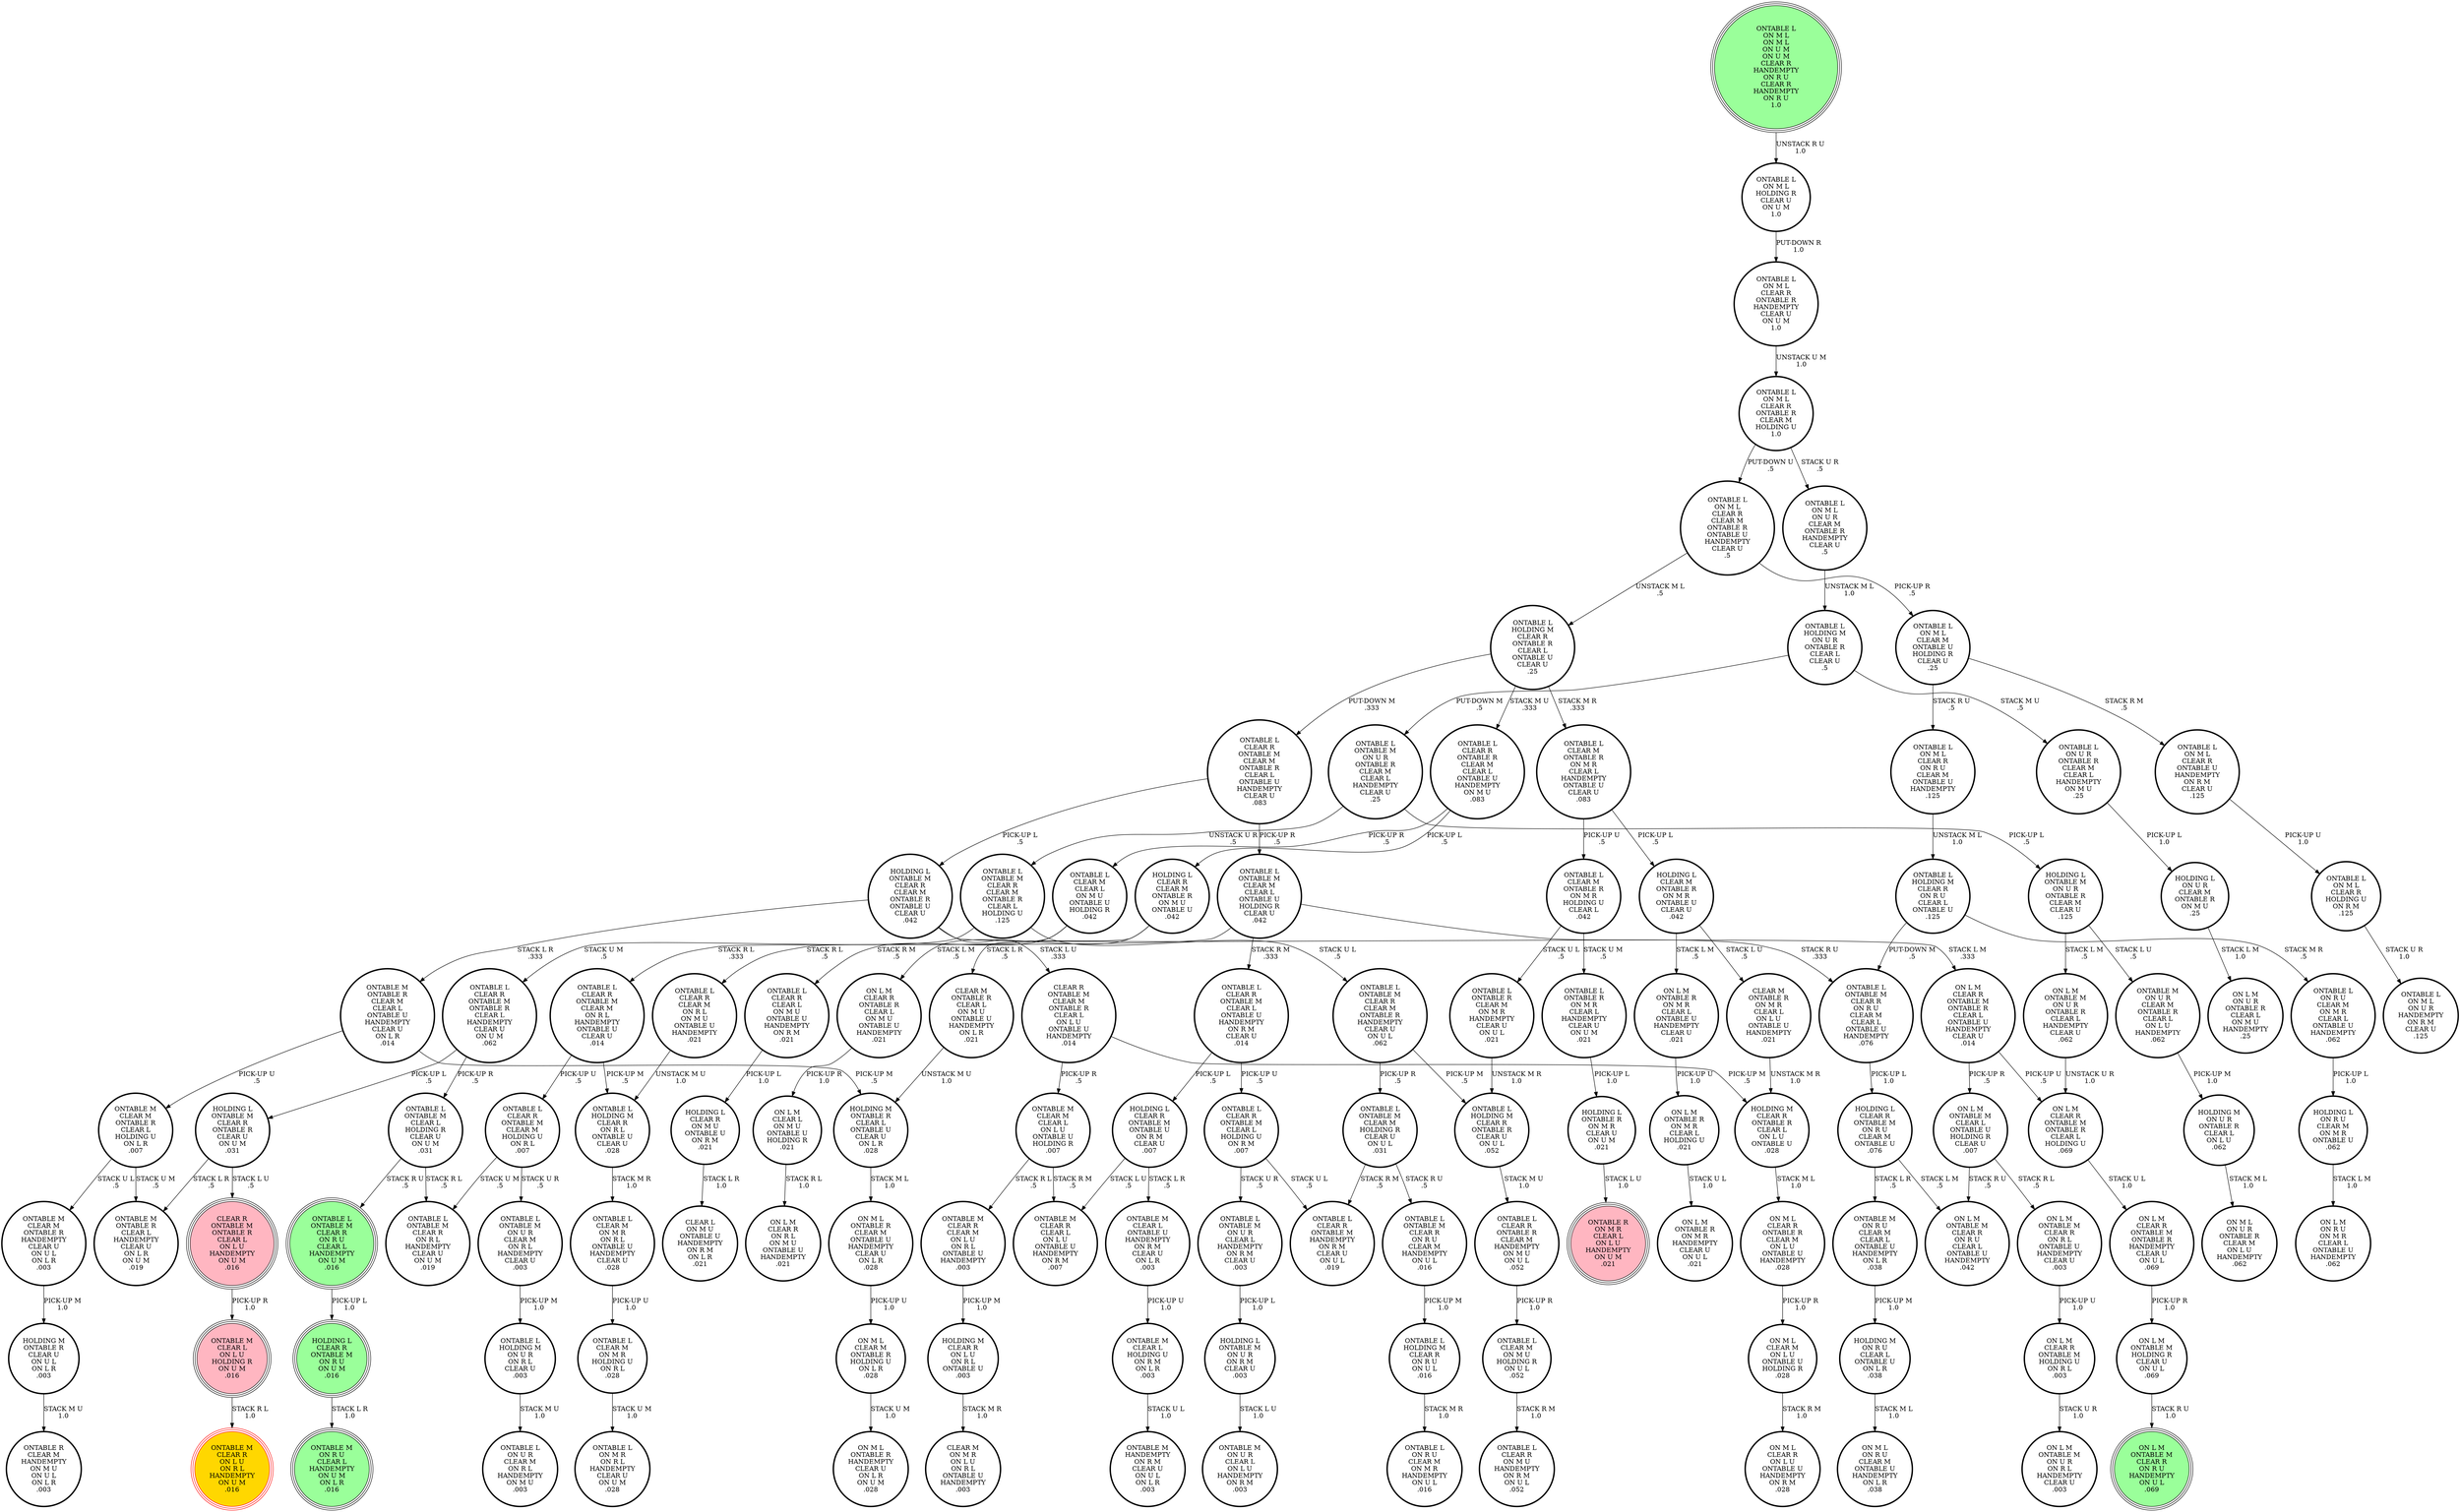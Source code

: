 digraph {
"ONTABLE M\nCLEAR M\nONTABLE R\nHANDEMPTY\nCLEAR U\nON U L\nON L R\n.003\n" -> "HOLDING M\nONTABLE R\nCLEAR U\nON U L\nON L R\n.003\n"[label="PICK-UP M\n1.0\n"];
"ON L M\nCLEAR R\nONTABLE M\nONTABLE R\nHANDEMPTY\nCLEAR U\nON U L\n.069\n" -> "ON L M\nONTABLE M\nHOLDING R\nCLEAR U\nON U L\n.069\n"[label="PICK-UP R\n1.0\n"];
"ONTABLE L\nON M L\nCLEAR R\nONTABLE R\nCLEAR M\nHOLDING U\n1.0\n" -> "ONTABLE L\nON M L\nON U R\nCLEAR M\nONTABLE R\nHANDEMPTY\nCLEAR U\n.5\n"[label="STACK U R\n.5\n"];
"ONTABLE L\nON M L\nCLEAR R\nONTABLE R\nCLEAR M\nHOLDING U\n1.0\n" -> "ONTABLE L\nON M L\nCLEAR R\nCLEAR M\nONTABLE R\nONTABLE U\nHANDEMPTY\nCLEAR U\n.5\n"[label="PUT-DOWN U\n.5\n"];
"ONTABLE M\nCLEAR M\nCLEAR L\nON L U\nONTABLE U\nHOLDING R\n.007\n" -> "ONTABLE M\nCLEAR R\nCLEAR M\nON L U\nON R L\nONTABLE U\nHANDEMPTY\n.003\n"[label="STACK R L\n.5\n"];
"ONTABLE M\nCLEAR M\nCLEAR L\nON L U\nONTABLE U\nHOLDING R\n.007\n" -> "ONTABLE M\nCLEAR R\nCLEAR L\nON L U\nONTABLE U\nHANDEMPTY\nON R M\n.007\n"[label="STACK R M\n.5\n"];
"ON L M\nONTABLE M\nHOLDING R\nCLEAR U\nON U L\n.069\n" -> "ON L M\nONTABLE M\nCLEAR R\nON R U\nHANDEMPTY\nON U L\n.069\n"[label="STACK R U\n1.0\n"];
"ON L M\nCLEAR R\nONTABLE R\nCLEAR L\nON M U\nONTABLE U\nHANDEMPTY\n.021\n" -> "ON L M\nCLEAR L\nON M U\nONTABLE U\nHOLDING R\n.021\n"[label="PICK-UP R\n1.0\n"];
"ONTABLE L\nHOLDING M\nCLEAR R\nON R U\nCLEAR L\nONTABLE U\n.125\n" -> "ONTABLE L\nON R U\nCLEAR M\nON M R\nCLEAR L\nONTABLE U\nHANDEMPTY\n.062\n"[label="STACK M R\n.5\n"];
"ONTABLE L\nHOLDING M\nCLEAR R\nON R U\nCLEAR L\nONTABLE U\n.125\n" -> "ONTABLE L\nONTABLE M\nCLEAR R\nON R U\nCLEAR M\nCLEAR L\nONTABLE U\nHANDEMPTY\n.076\n"[label="PUT-DOWN M\n.5\n"];
"ONTABLE L\nCLEAR R\nONTABLE M\nCLEAR M\nONTABLE R\nCLEAR L\nONTABLE U\nHANDEMPTY\nCLEAR U\n.083\n" -> "ONTABLE L\nONTABLE M\nCLEAR M\nCLEAR L\nONTABLE U\nHOLDING R\nCLEAR U\n.042\n"[label="PICK-UP R\n.5\n"];
"ONTABLE L\nCLEAR R\nONTABLE M\nCLEAR M\nONTABLE R\nCLEAR L\nONTABLE U\nHANDEMPTY\nCLEAR U\n.083\n" -> "HOLDING L\nONTABLE M\nCLEAR R\nCLEAR M\nONTABLE R\nONTABLE U\nCLEAR U\n.042\n"[label="PICK-UP L\n.5\n"];
"ONTABLE L\nONTABLE M\nCLEAR R\nCLEAR M\nONTABLE R\nCLEAR L\nHOLDING U\n.125\n" -> "ONTABLE L\nONTABLE M\nCLEAR R\nCLEAR M\nONTABLE R\nHANDEMPTY\nCLEAR U\nON U L\n.062\n"[label="STACK U L\n.5\n"];
"ONTABLE L\nONTABLE M\nCLEAR R\nCLEAR M\nONTABLE R\nCLEAR L\nHOLDING U\n.125\n" -> "ONTABLE L\nCLEAR R\nONTABLE M\nONTABLE R\nCLEAR L\nHANDEMPTY\nCLEAR U\nON U M\n.062\n"[label="STACK U M\n.5\n"];
"HOLDING L\nONTABLE M\nCLEAR R\nONTABLE R\nCLEAR U\nON U M\n.031\n" -> "ONTABLE M\nONTABLE R\nCLEAR L\nHANDEMPTY\nCLEAR U\nON L R\nON U M\n.019\n"[label="STACK L R\n.5\n"];
"HOLDING L\nONTABLE M\nCLEAR R\nONTABLE R\nCLEAR U\nON U M\n.031\n" -> "CLEAR R\nONTABLE M\nONTABLE R\nCLEAR L\nON L U\nHANDEMPTY\nON U M\n.016\n"[label="STACK L U\n.5\n"];
"HOLDING L\nCLEAR R\nCLEAR M\nONTABLE R\nON M U\nONTABLE U\n.042\n" -> "ON L M\nCLEAR R\nONTABLE R\nCLEAR L\nON M U\nONTABLE U\nHANDEMPTY\n.021\n"[label="STACK L M\n.5\n"];
"HOLDING L\nCLEAR R\nCLEAR M\nONTABLE R\nON M U\nONTABLE U\n.042\n" -> "CLEAR M\nONTABLE R\nCLEAR L\nON M U\nONTABLE U\nHANDEMPTY\nON L R\n.021\n"[label="STACK L R\n.5\n"];
"ONTABLE L\nHOLDING M\nON U R\nON R L\nCLEAR U\n.003\n" -> "ONTABLE L\nON U R\nCLEAR M\nON R L\nHANDEMPTY\nON M U\n.003\n"[label="STACK M U\n1.0\n"];
"HOLDING L\nCLEAR R\nONTABLE M\nON R U\nCLEAR M\nONTABLE U\n.076\n" -> "ONTABLE M\nON R U\nCLEAR M\nCLEAR L\nONTABLE U\nHANDEMPTY\nON L R\n.038\n"[label="STACK L R\n.5\n"];
"HOLDING L\nCLEAR R\nONTABLE M\nON R U\nCLEAR M\nONTABLE U\n.076\n" -> "ON L M\nONTABLE M\nCLEAR R\nON R U\nCLEAR L\nONTABLE U\nHANDEMPTY\n.042\n"[label="STACK L M\n.5\n"];
"HOLDING L\nCLEAR M\nONTABLE R\nON M R\nONTABLE U\nCLEAR U\n.042\n" -> "ON L M\nONTABLE R\nON M R\nCLEAR L\nONTABLE U\nHANDEMPTY\nCLEAR U\n.021\n"[label="STACK L M\n.5\n"];
"HOLDING L\nCLEAR M\nONTABLE R\nON M R\nONTABLE U\nCLEAR U\n.042\n" -> "CLEAR M\nONTABLE R\nON M R\nCLEAR L\nON L U\nONTABLE U\nHANDEMPTY\n.021\n"[label="STACK L U\n.5\n"];
"HOLDING L\nCLEAR R\nON M U\nONTABLE U\nON R M\n.021\n" -> "CLEAR L\nON M U\nONTABLE U\nHANDEMPTY\nON R M\nON L R\n.021\n"[label="STACK L R\n1.0\n"];
"ON L M\nCLEAR R\nONTABLE M\nONTABLE R\nCLEAR L\nHOLDING U\n.069\n" -> "ON L M\nCLEAR R\nONTABLE M\nONTABLE R\nHANDEMPTY\nCLEAR U\nON U L\n.069\n"[label="STACK U L\n1.0\n"];
"HOLDING M\nONTABLE R\nCLEAR U\nON U L\nON L R\n.003\n" -> "ONTABLE R\nCLEAR M\nHANDEMPTY\nON M U\nON U L\nON L R\n.003\n"[label="STACK M U\n1.0\n"];
"ONTABLE L\nONTABLE R\nON M R\nCLEAR L\nHANDEMPTY\nCLEAR U\nON U M\n.021\n" -> "HOLDING L\nONTABLE R\nON M R\nCLEAR U\nON U M\n.021\n"[label="PICK-UP L\n1.0\n"];
"ON M L\nCLEAR M\nON L U\nONTABLE U\nHOLDING R\n.028\n" -> "ON M L\nCLEAR R\nON L U\nONTABLE U\nHANDEMPTY\nON R M\n.028\n"[label="STACK R M\n1.0\n"];
"ONTABLE M\nCLEAR L\nHOLDING U\nON R M\nON L R\n.003\n" -> "ONTABLE M\nHANDEMPTY\nON R M\nCLEAR U\nON U L\nON L R\n.003\n"[label="STACK U L\n1.0\n"];
"CLEAR M\nONTABLE R\nON M R\nCLEAR L\nON L U\nONTABLE U\nHANDEMPTY\n.021\n" -> "HOLDING M\nCLEAR R\nONTABLE R\nCLEAR L\nON L U\nONTABLE U\n.028\n"[label="UNSTACK M R\n1.0\n"];
"ON L M\nONTABLE R\nON M R\nCLEAR L\nONTABLE U\nHANDEMPTY\nCLEAR U\n.021\n" -> "ON L M\nONTABLE R\nON M R\nCLEAR L\nHOLDING U\n.021\n"[label="PICK-UP U\n1.0\n"];
"ONTABLE L\nON M L\nCLEAR R\nCLEAR M\nONTABLE R\nONTABLE U\nHANDEMPTY\nCLEAR U\n.5\n" -> "ONTABLE L\nHOLDING M\nCLEAR R\nONTABLE R\nCLEAR L\nONTABLE U\nCLEAR U\n.25\n"[label="UNSTACK M L\n.5\n"];
"ONTABLE L\nON M L\nCLEAR R\nCLEAR M\nONTABLE R\nONTABLE U\nHANDEMPTY\nCLEAR U\n.5\n" -> "ONTABLE L\nON M L\nCLEAR M\nONTABLE U\nHOLDING R\nCLEAR U\n.25\n"[label="PICK-UP R\n.5\n"];
"HOLDING L\nON R U\nCLEAR M\nON M R\nONTABLE U\n.062\n" -> "ON L M\nON R U\nON M R\nCLEAR L\nONTABLE U\nHANDEMPTY\n.062\n"[label="STACK L M\n1.0\n"];
"ONTABLE M\nCLEAR L\nON L U\nHOLDING R\nON U M\n.016\n" -> "ONTABLE M\nCLEAR R\nON L U\nON R L\nHANDEMPTY\nON U M\n.016\n"[label="STACK R L\n1.0\n"];
"ONTABLE M\nON R U\nCLEAR M\nCLEAR L\nONTABLE U\nHANDEMPTY\nON L R\n.038\n" -> "HOLDING M\nON R U\nCLEAR L\nONTABLE U\nON L R\n.038\n"[label="PICK-UP M\n1.0\n"];
"HOLDING L\nON U R\nCLEAR M\nONTABLE R\nON M U\n.25\n" -> "ON L M\nON U R\nONTABLE R\nCLEAR L\nON M U\nHANDEMPTY\n.25\n"[label="STACK L M\n1.0\n"];
"ONTABLE L\nON M L\nCLEAR R\nONTABLE R\nHANDEMPTY\nCLEAR U\nON U M\n1.0\n" -> "ONTABLE L\nON M L\nCLEAR R\nONTABLE R\nCLEAR M\nHOLDING U\n1.0\n"[label="UNSTACK U M\n1.0\n"];
"ONTABLE L\nHOLDING M\nON U R\nONTABLE R\nCLEAR L\nCLEAR U\n.5\n" -> "ONTABLE L\nON U R\nONTABLE R\nCLEAR M\nCLEAR L\nHANDEMPTY\nON M U\n.25\n"[label="STACK M U\n.5\n"];
"ONTABLE L\nHOLDING M\nON U R\nONTABLE R\nCLEAR L\nCLEAR U\n.5\n" -> "ONTABLE L\nONTABLE M\nON U R\nONTABLE R\nCLEAR M\nCLEAR L\nHANDEMPTY\nCLEAR U\n.25\n"[label="PUT-DOWN M\n.5\n"];
"ONTABLE L\nCLEAR R\nONTABLE M\nONTABLE R\nCLEAR L\nHANDEMPTY\nCLEAR U\nON U M\n.062\n" -> "ONTABLE L\nONTABLE M\nCLEAR L\nHOLDING R\nCLEAR U\nON U M\n.031\n"[label="PICK-UP R\n.5\n"];
"ONTABLE L\nCLEAR R\nONTABLE M\nONTABLE R\nCLEAR L\nHANDEMPTY\nCLEAR U\nON U M\n.062\n" -> "HOLDING L\nONTABLE M\nCLEAR R\nONTABLE R\nCLEAR U\nON U M\n.031\n"[label="PICK-UP L\n.5\n"];
"ON L M\nONTABLE M\nCLEAR L\nONTABLE U\nHOLDING R\nCLEAR U\n.007\n" -> "ON L M\nONTABLE M\nCLEAR R\nON R U\nCLEAR L\nONTABLE U\nHANDEMPTY\n.042\n"[label="STACK R U\n.5\n"];
"ON L M\nONTABLE M\nCLEAR L\nONTABLE U\nHOLDING R\nCLEAR U\n.007\n" -> "ON L M\nONTABLE M\nCLEAR R\nON R L\nONTABLE U\nHANDEMPTY\nCLEAR U\n.003\n"[label="STACK R L\n.5\n"];
"ONTABLE L\nON M L\nON M L\nON U M\nON U M\nCLEAR R\nHANDEMPTY\nON R U\nCLEAR R\nHANDEMPTY\nON R U\n1.0\n" -> "ONTABLE L\nON M L\nHOLDING R\nCLEAR U\nON U M\n1.0\n"[label="UNSTACK R U\n1.0\n"];
"CLEAR M\nONTABLE R\nCLEAR L\nON M U\nONTABLE U\nHANDEMPTY\nON L R\n.021\n" -> "HOLDING M\nONTABLE R\nCLEAR L\nONTABLE U\nCLEAR U\nON L R\n.028\n"[label="UNSTACK M U\n1.0\n"];
"ONTABLE L\nON M L\nCLEAR R\nHOLDING U\nON R M\n.125\n" -> "ONTABLE L\nON M L\nON U R\nHANDEMPTY\nON R M\nCLEAR U\n.125\n"[label="STACK U R\n1.0\n"];
"ONTABLE L\nONTABLE M\nCLEAR R\nCLEAR M\nONTABLE R\nHANDEMPTY\nCLEAR U\nON U L\n.062\n" -> "ONTABLE L\nONTABLE M\nCLEAR M\nHOLDING R\nCLEAR U\nON U L\n.031\n"[label="PICK-UP R\n.5\n"];
"ONTABLE L\nONTABLE M\nCLEAR R\nCLEAR M\nONTABLE R\nHANDEMPTY\nCLEAR U\nON U L\n.062\n" -> "ONTABLE L\nHOLDING M\nCLEAR R\nONTABLE R\nCLEAR U\nON U L\n.052\n"[label="PICK-UP M\n.5\n"];
"ONTABLE L\nONTABLE M\nCLEAR L\nHOLDING R\nCLEAR U\nON U M\n.031\n" -> "ONTABLE L\nONTABLE M\nCLEAR R\nON R U\nCLEAR L\nHANDEMPTY\nON U M\n.016\n"[label="STACK R U\n.5\n"];
"ONTABLE L\nONTABLE M\nCLEAR L\nHOLDING R\nCLEAR U\nON U M\n.031\n" -> "ONTABLE L\nONTABLE M\nCLEAR R\nON R L\nHANDEMPTY\nCLEAR U\nON U M\n.019\n"[label="STACK R L\n.5\n"];
"ONTABLE M\nCLEAR M\nONTABLE R\nCLEAR L\nHOLDING U\nON L R\n.007\n" -> "ONTABLE M\nONTABLE R\nCLEAR L\nHANDEMPTY\nCLEAR U\nON L R\nON U M\n.019\n"[label="STACK U M\n.5\n"];
"ONTABLE M\nCLEAR M\nONTABLE R\nCLEAR L\nHOLDING U\nON L R\n.007\n" -> "ONTABLE M\nCLEAR M\nONTABLE R\nHANDEMPTY\nCLEAR U\nON U L\nON L R\n.003\n"[label="STACK U L\n.5\n"];
"ONTABLE M\nCLEAR L\nONTABLE U\nHANDEMPTY\nON R M\nCLEAR U\nON L R\n.003\n" -> "ONTABLE M\nCLEAR L\nHOLDING U\nON R M\nON L R\n.003\n"[label="PICK-UP U\n1.0\n"];
"ONTABLE L\nON M L\nON U R\nCLEAR M\nONTABLE R\nHANDEMPTY\nCLEAR U\n.5\n" -> "ONTABLE L\nHOLDING M\nON U R\nONTABLE R\nCLEAR L\nCLEAR U\n.5\n"[label="UNSTACK M L\n1.0\n"];
"ONTABLE L\nCLEAR R\nONTABLE M\nCLEAR M\nON R L\nHANDEMPTY\nONTABLE U\nCLEAR U\n.014\n" -> "ONTABLE L\nHOLDING M\nCLEAR R\nON R L\nONTABLE U\nCLEAR U\n.028\n"[label="PICK-UP M\n.5\n"];
"ONTABLE L\nCLEAR R\nONTABLE M\nCLEAR M\nON R L\nHANDEMPTY\nONTABLE U\nCLEAR U\n.014\n" -> "ONTABLE L\nCLEAR R\nONTABLE M\nCLEAR M\nHOLDING U\nON R L\n.007\n"[label="PICK-UP U\n.5\n"];
"ON L M\nONTABLE R\nON M R\nCLEAR L\nHOLDING U\n.021\n" -> "ON L M\nONTABLE R\nON M R\nHANDEMPTY\nCLEAR U\nON U L\n.021\n"[label="STACK U L\n1.0\n"];
"ONTABLE L\nON M L\nCLEAR R\nON R U\nCLEAR M\nONTABLE U\nHANDEMPTY\n.125\n" -> "ONTABLE L\nHOLDING M\nCLEAR R\nON R U\nCLEAR L\nONTABLE U\n.125\n"[label="UNSTACK M L\n1.0\n"];
"ONTABLE M\nON U R\nCLEAR M\nONTABLE R\nCLEAR L\nON L U\nHANDEMPTY\n.062\n" -> "HOLDING M\nON U R\nONTABLE R\nCLEAR L\nON L U\n.062\n"[label="PICK-UP M\n1.0\n"];
"ONTABLE M\nONTABLE R\nCLEAR M\nCLEAR L\nONTABLE U\nHANDEMPTY\nCLEAR U\nON L R\n.014\n" -> "HOLDING M\nONTABLE R\nCLEAR L\nONTABLE U\nCLEAR U\nON L R\n.028\n"[label="PICK-UP M\n.5\n"];
"ONTABLE M\nONTABLE R\nCLEAR M\nCLEAR L\nONTABLE U\nHANDEMPTY\nCLEAR U\nON L R\n.014\n" -> "ONTABLE M\nCLEAR M\nONTABLE R\nCLEAR L\nHOLDING U\nON L R\n.007\n"[label="PICK-UP U\n.5\n"];
"HOLDING L\nCLEAR R\nONTABLE M\nON R U\nON U M\n.016\n" -> "ONTABLE M\nON R U\nCLEAR L\nHANDEMPTY\nON U M\nON L R\n.016\n"[label="STACK L R\n1.0\n"];
"ONTABLE L\nCLEAR R\nONTABLE R\nCLEAR M\nCLEAR L\nONTABLE U\nHANDEMPTY\nON M U\n.083\n" -> "HOLDING L\nCLEAR R\nCLEAR M\nONTABLE R\nON M U\nONTABLE U\n.042\n"[label="PICK-UP L\n.5\n"];
"ONTABLE L\nCLEAR R\nONTABLE R\nCLEAR M\nCLEAR L\nONTABLE U\nHANDEMPTY\nON M U\n.083\n" -> "ONTABLE L\nCLEAR M\nCLEAR L\nON M U\nONTABLE U\nHOLDING R\n.042\n"[label="PICK-UP R\n.5\n"];
"ONTABLE L\nCLEAR R\nCLEAR M\nON R L\nON M U\nONTABLE U\nHANDEMPTY\n.021\n" -> "ONTABLE L\nHOLDING M\nCLEAR R\nON R L\nONTABLE U\nCLEAR U\n.028\n"[label="UNSTACK M U\n1.0\n"];
"ONTABLE L\nONTABLE M\nCLEAR M\nCLEAR L\nONTABLE U\nHOLDING R\nCLEAR U\n.042\n" -> "ONTABLE L\nCLEAR R\nONTABLE M\nCLEAR M\nON R L\nHANDEMPTY\nONTABLE U\nCLEAR U\n.014\n"[label="STACK R L\n.333\n"];
"ONTABLE L\nONTABLE M\nCLEAR M\nCLEAR L\nONTABLE U\nHOLDING R\nCLEAR U\n.042\n" -> "ONTABLE L\nONTABLE M\nCLEAR R\nON R U\nCLEAR M\nCLEAR L\nONTABLE U\nHANDEMPTY\n.076\n"[label="STACK R U\n.333\n"];
"ONTABLE L\nONTABLE M\nCLEAR M\nCLEAR L\nONTABLE U\nHOLDING R\nCLEAR U\n.042\n" -> "ONTABLE L\nCLEAR R\nONTABLE M\nCLEAR L\nONTABLE U\nHANDEMPTY\nON R M\nCLEAR U\n.014\n"[label="STACK R M\n.333\n"];
"ONTABLE L\nONTABLE M\nCLEAR R\nON R U\nCLEAR M\nHANDEMPTY\nON U L\n.016\n" -> "ONTABLE L\nHOLDING M\nCLEAR R\nON R U\nON U L\n.016\n"[label="PICK-UP M\n1.0\n"];
"CLEAR R\nONTABLE M\nCLEAR M\nONTABLE R\nCLEAR L\nON L U\nONTABLE U\nHANDEMPTY\n.014\n" -> "HOLDING M\nCLEAR R\nONTABLE R\nCLEAR L\nON L U\nONTABLE U\n.028\n"[label="PICK-UP M\n.5\n"];
"CLEAR R\nONTABLE M\nCLEAR M\nONTABLE R\nCLEAR L\nON L U\nONTABLE U\nHANDEMPTY\n.014\n" -> "ONTABLE M\nCLEAR M\nCLEAR L\nON L U\nONTABLE U\nHOLDING R\n.007\n"[label="PICK-UP R\n.5\n"];
"ONTABLE L\nON M L\nCLEAR M\nONTABLE U\nHOLDING R\nCLEAR U\n.25\n" -> "ONTABLE L\nON M L\nCLEAR R\nONTABLE U\nHANDEMPTY\nON R M\nCLEAR U\n.125\n"[label="STACK R M\n.5\n"];
"ONTABLE L\nON M L\nCLEAR M\nONTABLE U\nHOLDING R\nCLEAR U\n.25\n" -> "ONTABLE L\nON M L\nCLEAR R\nON R U\nCLEAR M\nONTABLE U\nHANDEMPTY\n.125\n"[label="STACK R U\n.5\n"];
"ON L M\nONTABLE M\nON U R\nONTABLE R\nCLEAR L\nHANDEMPTY\nCLEAR U\n.062\n" -> "ON L M\nCLEAR R\nONTABLE M\nONTABLE R\nCLEAR L\nHOLDING U\n.069\n"[label="UNSTACK U R\n1.0\n"];
"ONTABLE L\nCLEAR M\nON M R\nON R L\nONTABLE U\nHANDEMPTY\nCLEAR U\n.028\n" -> "ONTABLE L\nCLEAR M\nON M R\nHOLDING U\nON R L\n.028\n"[label="PICK-UP U\n1.0\n"];
"ONTABLE L\nONTABLE M\nON U R\nCLEAR M\nON R L\nHANDEMPTY\nCLEAR U\n.003\n" -> "ONTABLE L\nHOLDING M\nON U R\nON R L\nCLEAR U\n.003\n"[label="PICK-UP M\n1.0\n"];
"HOLDING L\nONTABLE R\nON M R\nCLEAR U\nON U M\n.021\n" -> "ONTABLE R\nON M R\nCLEAR L\nON L U\nHANDEMPTY\nON U M\n.021\n"[label="STACK L U\n1.0\n"];
"ONTABLE L\nCLEAR M\nONTABLE R\nON M R\nCLEAR L\nHANDEMPTY\nONTABLE U\nCLEAR U\n.083\n" -> "ONTABLE L\nCLEAR M\nONTABLE R\nON M R\nHOLDING U\nCLEAR L\n.042\n"[label="PICK-UP U\n.5\n"];
"ONTABLE L\nCLEAR M\nONTABLE R\nON M R\nCLEAR L\nHANDEMPTY\nONTABLE U\nCLEAR U\n.083\n" -> "HOLDING L\nCLEAR M\nONTABLE R\nON M R\nONTABLE U\nCLEAR U\n.042\n"[label="PICK-UP L\n.5\n"];
"ONTABLE L\nON M L\nCLEAR R\nONTABLE U\nHANDEMPTY\nON R M\nCLEAR U\n.125\n" -> "ONTABLE L\nON M L\nCLEAR R\nHOLDING U\nON R M\n.125\n"[label="PICK-UP U\n1.0\n"];
"HOLDING M\nONTABLE R\nCLEAR L\nONTABLE U\nCLEAR U\nON L R\n.028\n" -> "ON M L\nONTABLE R\nCLEAR M\nONTABLE U\nHANDEMPTY\nCLEAR U\nON L R\n.028\n"[label="STACK M L\n1.0\n"];
"ONTABLE L\nCLEAR R\nONTABLE M\nCLEAR M\nHOLDING U\nON R L\n.007\n" -> "ONTABLE L\nONTABLE M\nCLEAR R\nON R L\nHANDEMPTY\nCLEAR U\nON U M\n.019\n"[label="STACK U M\n.5\n"];
"ONTABLE L\nCLEAR R\nONTABLE M\nCLEAR M\nHOLDING U\nON R L\n.007\n" -> "ONTABLE L\nONTABLE M\nON U R\nCLEAR M\nON R L\nHANDEMPTY\nCLEAR U\n.003\n"[label="STACK U R\n.5\n"];
"ONTABLE L\nCLEAR M\nCLEAR L\nON M U\nONTABLE U\nHOLDING R\n.042\n" -> "ONTABLE L\nCLEAR R\nCLEAR M\nON R L\nON M U\nONTABLE U\nHANDEMPTY\n.021\n"[label="STACK R L\n.5\n"];
"ONTABLE L\nCLEAR M\nCLEAR L\nON M U\nONTABLE U\nHOLDING R\n.042\n" -> "ONTABLE L\nCLEAR R\nCLEAR L\nON M U\nONTABLE U\nHANDEMPTY\nON R M\n.021\n"[label="STACK R M\n.5\n"];
"HOLDING L\nCLEAR R\nONTABLE M\nONTABLE U\nON R M\nCLEAR U\n.007\n" -> "ONTABLE M\nCLEAR R\nCLEAR L\nON L U\nONTABLE U\nHANDEMPTY\nON R M\n.007\n"[label="STACK L U\n.5\n"];
"HOLDING L\nCLEAR R\nONTABLE M\nONTABLE U\nON R M\nCLEAR U\n.007\n" -> "ONTABLE M\nCLEAR L\nONTABLE U\nHANDEMPTY\nON R M\nCLEAR U\nON L R\n.003\n"[label="STACK L R\n.5\n"];
"HOLDING M\nON U R\nONTABLE R\nCLEAR L\nON L U\n.062\n" -> "ON M L\nON U R\nONTABLE R\nCLEAR M\nON L U\nHANDEMPTY\n.062\n"[label="STACK M L\n1.0\n"];
"ONTABLE M\nCLEAR R\nCLEAR M\nON L U\nON R L\nONTABLE U\nHANDEMPTY\n.003\n" -> "HOLDING M\nCLEAR R\nON L U\nON R L\nONTABLE U\n.003\n"[label="PICK-UP M\n1.0\n"];
"CLEAR R\nONTABLE M\nONTABLE R\nCLEAR L\nON L U\nHANDEMPTY\nON U M\n.016\n" -> "ONTABLE M\nCLEAR L\nON L U\nHOLDING R\nON U M\n.016\n"[label="PICK-UP R\n1.0\n"];
"ONTABLE L\nONTABLE R\nCLEAR M\nON M R\nHANDEMPTY\nCLEAR U\nON U L\n.021\n" -> "ONTABLE L\nHOLDING M\nCLEAR R\nONTABLE R\nCLEAR U\nON U L\n.052\n"[label="UNSTACK M R\n1.0\n"];
"ONTABLE L\nHOLDING M\nCLEAR R\nONTABLE R\nCLEAR L\nONTABLE U\nCLEAR U\n.25\n" -> "ONTABLE L\nCLEAR M\nONTABLE R\nON M R\nCLEAR L\nHANDEMPTY\nONTABLE U\nCLEAR U\n.083\n"[label="STACK M R\n.333\n"];
"ONTABLE L\nHOLDING M\nCLEAR R\nONTABLE R\nCLEAR L\nONTABLE U\nCLEAR U\n.25\n" -> "ONTABLE L\nCLEAR R\nONTABLE M\nCLEAR M\nONTABLE R\nCLEAR L\nONTABLE U\nHANDEMPTY\nCLEAR U\n.083\n"[label="PUT-DOWN M\n.333\n"];
"ONTABLE L\nHOLDING M\nCLEAR R\nONTABLE R\nCLEAR L\nONTABLE U\nCLEAR U\n.25\n" -> "ONTABLE L\nCLEAR R\nONTABLE R\nCLEAR M\nCLEAR L\nONTABLE U\nHANDEMPTY\nON M U\n.083\n"[label="STACK M U\n.333\n"];
"ONTABLE L\nCLEAR R\nONTABLE M\nCLEAR L\nONTABLE U\nHANDEMPTY\nON R M\nCLEAR U\n.014\n" -> "ONTABLE L\nCLEAR R\nONTABLE M\nCLEAR L\nHOLDING U\nON R M\n.007\n"[label="PICK-UP U\n.5\n"];
"ONTABLE L\nCLEAR R\nONTABLE M\nCLEAR L\nONTABLE U\nHANDEMPTY\nON R M\nCLEAR U\n.014\n" -> "HOLDING L\nCLEAR R\nONTABLE M\nONTABLE U\nON R M\nCLEAR U\n.007\n"[label="PICK-UP L\n.5\n"];
"ON L M\nONTABLE M\nCLEAR R\nON R L\nONTABLE U\nHANDEMPTY\nCLEAR U\n.003\n" -> "ON L M\nCLEAR R\nONTABLE M\nHOLDING U\nON R L\n.003\n"[label="PICK-UP U\n1.0\n"];
"ONTABLE L\nCLEAR R\nCLEAR L\nON M U\nONTABLE U\nHANDEMPTY\nON R M\n.021\n" -> "HOLDING L\nCLEAR R\nON M U\nONTABLE U\nON R M\n.021\n"[label="PICK-UP L\n1.0\n"];
"ON M L\nCLEAR R\nONTABLE R\nCLEAR M\nON L U\nONTABLE U\nHANDEMPTY\n.028\n" -> "ON M L\nCLEAR M\nON L U\nONTABLE U\nHOLDING R\n.028\n"[label="PICK-UP R\n1.0\n"];
"ONTABLE L\nHOLDING M\nCLEAR R\nONTABLE R\nCLEAR U\nON U L\n.052\n" -> "ONTABLE L\nCLEAR R\nONTABLE R\nCLEAR M\nHANDEMPTY\nON M U\nON U L\n.052\n"[label="STACK M U\n1.0\n"];
"ONTABLE L\nCLEAR M\nONTABLE R\nON M R\nHOLDING U\nCLEAR L\n.042\n" -> "ONTABLE L\nONTABLE R\nCLEAR M\nON M R\nHANDEMPTY\nCLEAR U\nON U L\n.021\n"[label="STACK U L\n.5\n"];
"ONTABLE L\nCLEAR M\nONTABLE R\nON M R\nHOLDING U\nCLEAR L\n.042\n" -> "ONTABLE L\nONTABLE R\nON M R\nCLEAR L\nHANDEMPTY\nCLEAR U\nON U M\n.021\n"[label="STACK U M\n.5\n"];
"ONTABLE L\nONTABLE M\nCLEAR R\nON R U\nCLEAR L\nHANDEMPTY\nON U M\n.016\n" -> "HOLDING L\nCLEAR R\nONTABLE M\nON R U\nON U M\n.016\n"[label="PICK-UP L\n1.0\n"];
"ONTABLE L\nON U R\nONTABLE R\nCLEAR M\nCLEAR L\nHANDEMPTY\nON M U\n.25\n" -> "HOLDING L\nON U R\nCLEAR M\nONTABLE R\nON M U\n.25\n"[label="PICK-UP L\n1.0\n"];
"ONTABLE L\nON R U\nCLEAR M\nON M R\nCLEAR L\nONTABLE U\nHANDEMPTY\n.062\n" -> "HOLDING L\nON R U\nCLEAR M\nON M R\nONTABLE U\n.062\n"[label="PICK-UP L\n1.0\n"];
"ONTABLE L\nHOLDING M\nCLEAR R\nON R L\nONTABLE U\nCLEAR U\n.028\n" -> "ONTABLE L\nCLEAR M\nON M R\nON R L\nONTABLE U\nHANDEMPTY\nCLEAR U\n.028\n"[label="STACK M R\n1.0\n"];
"ON L M\nCLEAR R\nONTABLE M\nONTABLE R\nCLEAR L\nONTABLE U\nHANDEMPTY\nCLEAR U\n.014\n" -> "ON L M\nONTABLE M\nCLEAR L\nONTABLE U\nHOLDING R\nCLEAR U\n.007\n"[label="PICK-UP R\n.5\n"];
"ON L M\nCLEAR R\nONTABLE M\nONTABLE R\nCLEAR L\nONTABLE U\nHANDEMPTY\nCLEAR U\n.014\n" -> "ON L M\nCLEAR R\nONTABLE M\nONTABLE R\nCLEAR L\nHOLDING U\n.069\n"[label="PICK-UP U\n.5\n"];
"ONTABLE L\nON M L\nHOLDING R\nCLEAR U\nON U M\n1.0\n" -> "ONTABLE L\nON M L\nCLEAR R\nONTABLE R\nHANDEMPTY\nCLEAR U\nON U M\n1.0\n"[label="PUT-DOWN R\n1.0\n"];
"HOLDING L\nONTABLE M\nON U R\nON R M\nCLEAR U\n.003\n" -> "ONTABLE M\nON U R\nCLEAR L\nON L U\nHANDEMPTY\nON R M\n.003\n"[label="STACK L U\n1.0\n"];
"ONTABLE L\nONTABLE M\nCLEAR R\nON R U\nCLEAR M\nCLEAR L\nONTABLE U\nHANDEMPTY\n.076\n" -> "HOLDING L\nCLEAR R\nONTABLE M\nON R U\nCLEAR M\nONTABLE U\n.076\n"[label="PICK-UP L\n1.0\n"];
"ON M L\nONTABLE R\nCLEAR M\nONTABLE U\nHANDEMPTY\nCLEAR U\nON L R\n.028\n" -> "ON M L\nCLEAR M\nONTABLE R\nHOLDING U\nON L R\n.028\n"[label="PICK-UP U\n1.0\n"];
"ONTABLE L\nONTABLE M\nON U R\nCLEAR L\nHANDEMPTY\nON R M\nCLEAR U\n.003\n" -> "HOLDING L\nONTABLE M\nON U R\nON R M\nCLEAR U\n.003\n"[label="PICK-UP L\n1.0\n"];
"ONTABLE L\nCLEAR R\nONTABLE M\nCLEAR L\nHOLDING U\nON R M\n.007\n" -> "ONTABLE L\nONTABLE M\nON U R\nCLEAR L\nHANDEMPTY\nON R M\nCLEAR U\n.003\n"[label="STACK U R\n.5\n"];
"ONTABLE L\nCLEAR R\nONTABLE M\nCLEAR L\nHOLDING U\nON R M\n.007\n" -> "ONTABLE L\nCLEAR R\nONTABLE M\nHANDEMPTY\nON R M\nCLEAR U\nON U L\n.019\n"[label="STACK U L\n.5\n"];
"HOLDING L\nONTABLE M\nON U R\nONTABLE R\nCLEAR M\nCLEAR U\n.125\n" -> "ONTABLE M\nON U R\nCLEAR M\nONTABLE R\nCLEAR L\nON L U\nHANDEMPTY\n.062\n"[label="STACK L U\n.5\n"];
"HOLDING L\nONTABLE M\nON U R\nONTABLE R\nCLEAR M\nCLEAR U\n.125\n" -> "ON L M\nONTABLE M\nON U R\nONTABLE R\nCLEAR L\nHANDEMPTY\nCLEAR U\n.062\n"[label="STACK L M\n.5\n"];
"ONTABLE L\nHOLDING M\nCLEAR R\nON R U\nON U L\n.016\n" -> "ONTABLE L\nON R U\nCLEAR M\nON M R\nHANDEMPTY\nON U L\n.016\n"[label="STACK M R\n1.0\n"];
"ONTABLE L\nONTABLE M\nON U R\nONTABLE R\nCLEAR M\nCLEAR L\nHANDEMPTY\nCLEAR U\n.25\n" -> "HOLDING L\nONTABLE M\nON U R\nONTABLE R\nCLEAR M\nCLEAR U\n.125\n"[label="PICK-UP L\n.5\n"];
"ONTABLE L\nONTABLE M\nON U R\nONTABLE R\nCLEAR M\nCLEAR L\nHANDEMPTY\nCLEAR U\n.25\n" -> "ONTABLE L\nONTABLE M\nCLEAR R\nCLEAR M\nONTABLE R\nCLEAR L\nHOLDING U\n.125\n"[label="UNSTACK U R\n.5\n"];
"HOLDING L\nONTABLE M\nCLEAR R\nCLEAR M\nONTABLE R\nONTABLE U\nCLEAR U\n.042\n" -> "ONTABLE M\nONTABLE R\nCLEAR M\nCLEAR L\nONTABLE U\nHANDEMPTY\nCLEAR U\nON L R\n.014\n"[label="STACK L R\n.333\n"];
"HOLDING L\nONTABLE M\nCLEAR R\nCLEAR M\nONTABLE R\nONTABLE U\nCLEAR U\n.042\n" -> "ON L M\nCLEAR R\nONTABLE M\nONTABLE R\nCLEAR L\nONTABLE U\nHANDEMPTY\nCLEAR U\n.014\n"[label="STACK L M\n.333\n"];
"HOLDING L\nONTABLE M\nCLEAR R\nCLEAR M\nONTABLE R\nONTABLE U\nCLEAR U\n.042\n" -> "CLEAR R\nONTABLE M\nCLEAR M\nONTABLE R\nCLEAR L\nON L U\nONTABLE U\nHANDEMPTY\n.014\n"[label="STACK L U\n.333\n"];
"ONTABLE L\nONTABLE M\nCLEAR M\nHOLDING R\nCLEAR U\nON U L\n.031\n" -> "ONTABLE L\nCLEAR R\nONTABLE M\nHANDEMPTY\nON R M\nCLEAR U\nON U L\n.019\n"[label="STACK R M\n.5\n"];
"ONTABLE L\nONTABLE M\nCLEAR M\nHOLDING R\nCLEAR U\nON U L\n.031\n" -> "ONTABLE L\nONTABLE M\nCLEAR R\nON R U\nCLEAR M\nHANDEMPTY\nON U L\n.016\n"[label="STACK R U\n.5\n"];
"ON L M\nCLEAR L\nON M U\nONTABLE U\nHOLDING R\n.021\n" -> "ON L M\nCLEAR R\nON R L\nON M U\nONTABLE U\nHANDEMPTY\n.021\n"[label="STACK R L\n1.0\n"];
"ONTABLE L\nCLEAR R\nONTABLE R\nCLEAR M\nHANDEMPTY\nON M U\nON U L\n.052\n" -> "ONTABLE L\nCLEAR M\nON M U\nHOLDING R\nON U L\n.052\n"[label="PICK-UP R\n1.0\n"];
"HOLDING M\nCLEAR R\nONTABLE R\nCLEAR L\nON L U\nONTABLE U\n.028\n" -> "ON M L\nCLEAR R\nONTABLE R\nCLEAR M\nON L U\nONTABLE U\nHANDEMPTY\n.028\n"[label="STACK M L\n1.0\n"];
"ONTABLE L\nCLEAR M\nON M U\nHOLDING R\nON U L\n.052\n" -> "ONTABLE L\nCLEAR R\nON M U\nHANDEMPTY\nON R M\nON U L\n.052\n"[label="STACK R M\n1.0\n"];
"ON L M\nCLEAR R\nONTABLE M\nHOLDING U\nON R L\n.003\n" -> "ON L M\nONTABLE M\nON U R\nON R L\nHANDEMPTY\nCLEAR U\n.003\n"[label="STACK U R\n1.0\n"];
"ON M L\nCLEAR M\nONTABLE R\nHOLDING U\nON L R\n.028\n" -> "ON M L\nONTABLE R\nHANDEMPTY\nCLEAR U\nON L R\nON U M\n.028\n"[label="STACK U M\n1.0\n"];
"ONTABLE L\nCLEAR M\nON M R\nHOLDING U\nON R L\n.028\n" -> "ONTABLE L\nON M R\nON R L\nHANDEMPTY\nCLEAR U\nON U M\n.028\n"[label="STACK U M\n1.0\n"];
"HOLDING M\nCLEAR R\nON L U\nON R L\nONTABLE U\n.003\n" -> "CLEAR M\nON M R\nON L U\nON R L\nONTABLE U\nHANDEMPTY\n.003\n"[label="STACK M R\n1.0\n"];
"HOLDING M\nON R U\nCLEAR L\nONTABLE U\nON L R\n.038\n" -> "ON M L\nON R U\nCLEAR M\nONTABLE U\nHANDEMPTY\nON L R\n.038\n"[label="STACK M L\n1.0\n"];
"ONTABLE L\nCLEAR R\nONTABLE M\nHANDEMPTY\nON R M\nCLEAR U\nON U L\n.019\n" [shape=circle, penwidth=3];
"ON M L\nCLEAR R\nON L U\nONTABLE U\nHANDEMPTY\nON R M\n.028\n" [shape=circle, penwidth=3];
"ON L M\nONTABLE M\nON U R\nON R L\nHANDEMPTY\nCLEAR U\n.003\n" [shape=circle, penwidth=3];
"ONTABLE R\nCLEAR M\nHANDEMPTY\nON M U\nON U L\nON L R\n.003\n" [shape=circle, penwidth=3];
"CLEAR M\nON M R\nON L U\nON R L\nONTABLE U\nHANDEMPTY\n.003\n" [shape=circle, penwidth=3];
"ON M L\nONTABLE R\nHANDEMPTY\nCLEAR U\nON L R\nON U M\n.028\n" [shape=circle, penwidth=3];
"ONTABLE M\nON R U\nCLEAR L\nHANDEMPTY\nON U M\nON L R\n.016\n" [shape=circle, style=filled, fillcolor=palegreen1, peripheries=3];
"ON L M\nON R U\nON M R\nCLEAR L\nONTABLE U\nHANDEMPTY\n.062\n" [shape=circle, penwidth=3];
"ON M L\nON U R\nONTABLE R\nCLEAR M\nON L U\nHANDEMPTY\n.062\n" [shape=circle, penwidth=3];
"ONTABLE M\nON U R\nCLEAR L\nON L U\nHANDEMPTY\nON R M\n.003\n" [shape=circle, penwidth=3];
"ON L M\nONTABLE M\nCLEAR R\nON R U\nCLEAR L\nONTABLE U\nHANDEMPTY\n.042\n" [shape=circle, penwidth=3];
"ONTABLE M\nCLEAR R\nCLEAR L\nON L U\nONTABLE U\nHANDEMPTY\nON R M\n.007\n" [shape=circle, penwidth=3];
"ONTABLE M\nONTABLE R\nCLEAR L\nHANDEMPTY\nCLEAR U\nON L R\nON U M\n.019\n" [shape=circle, penwidth=3];
"ON L M\nONTABLE R\nON M R\nHANDEMPTY\nCLEAR U\nON U L\n.021\n" [shape=circle, penwidth=3];
"ONTABLE L\nON M R\nON R L\nHANDEMPTY\nCLEAR U\nON U M\n.028\n" [shape=circle, penwidth=3];
"ONTABLE L\nONTABLE M\nCLEAR R\nON R L\nHANDEMPTY\nCLEAR U\nON U M\n.019\n" [shape=circle, penwidth=3];
"ONTABLE L\nON M L\nON U R\nHANDEMPTY\nON R M\nCLEAR U\n.125\n" [shape=circle, penwidth=3];
"ON M L\nON R U\nCLEAR M\nONTABLE U\nHANDEMPTY\nON L R\n.038\n" [shape=circle, penwidth=3];
"ON L M\nON U R\nONTABLE R\nCLEAR L\nON M U\nHANDEMPTY\n.25\n" [shape=circle, penwidth=3];
"ON L M\nCLEAR R\nON R L\nON M U\nONTABLE U\nHANDEMPTY\n.021\n" [shape=circle, penwidth=3];
"ON L M\nONTABLE M\nCLEAR R\nON R U\nHANDEMPTY\nON U L\n.069\n" [shape=circle, style=filled, fillcolor=palegreen1, peripheries=3];
"ONTABLE L\nON R U\nCLEAR M\nON M R\nHANDEMPTY\nON U L\n.016\n" [shape=circle, penwidth=3];
"ONTABLE R\nON M R\nCLEAR L\nON L U\nHANDEMPTY\nON U M\n.021\n" [shape=circle, style=filled, fillcolor=lightpink, peripheries=3];
"ONTABLE L\nON U R\nCLEAR M\nON R L\nHANDEMPTY\nON M U\n.003\n" [shape=circle, penwidth=3];
"CLEAR L\nON M U\nONTABLE U\nHANDEMPTY\nON R M\nON L R\n.021\n" [shape=circle, penwidth=3];
"ONTABLE L\nCLEAR R\nON M U\nHANDEMPTY\nON R M\nON U L\n.052\n" [shape=circle, penwidth=3];
"ONTABLE M\nHANDEMPTY\nON R M\nCLEAR U\nON U L\nON L R\n.003\n" [shape=circle, penwidth=3];
"ONTABLE M\nCLEAR R\nON L U\nON R L\nHANDEMPTY\nON U M\n.016\n" [shape=circle, style=filled color=red, fillcolor=gold, peripheries=3];
"ONTABLE M\nONTABLE R\nCLEAR M\nCLEAR L\nONTABLE U\nHANDEMPTY\nCLEAR U\nON L R\n.014\n" [shape=circle, penwidth=3];
"CLEAR M\nONTABLE R\nON M R\nCLEAR L\nON L U\nONTABLE U\nHANDEMPTY\n.021\n" [shape=circle, penwidth=3];
"ONTABLE L\nCLEAR R\nONTABLE R\nCLEAR M\nHANDEMPTY\nON M U\nON U L\n.052\n" [shape=circle, penwidth=3];
"ONTABLE L\nCLEAR R\nONTABLE M\nHANDEMPTY\nON R M\nCLEAR U\nON U L\n.019\n" [shape=circle, penwidth=3];
"ON L M\nONTABLE M\nCLEAR R\nON R L\nONTABLE U\nHANDEMPTY\nCLEAR U\n.003\n" [shape=circle, penwidth=3];
"ONTABLE L\nCLEAR M\nON M R\nHOLDING U\nON R L\n.028\n" [shape=circle, penwidth=3];
"ONTABLE L\nON M L\nCLEAR R\nON R U\nCLEAR M\nONTABLE U\nHANDEMPTY\n.125\n" [shape=circle, penwidth=3];
"ONTABLE L\nONTABLE M\nON U R\nCLEAR L\nHANDEMPTY\nON R M\nCLEAR U\n.003\n" [shape=circle, penwidth=3];
"ONTABLE L\nCLEAR M\nON M R\nON R L\nONTABLE U\nHANDEMPTY\nCLEAR U\n.028\n" [shape=circle, penwidth=3];
"ON M L\nCLEAR R\nON L U\nONTABLE U\nHANDEMPTY\nON R M\n.028\n" [shape=circle, penwidth=3];
"HOLDING M\nONTABLE R\nCLEAR U\nON U L\nON L R\n.003\n" [shape=circle, penwidth=3];
"ONTABLE L\nCLEAR M\nON M U\nHOLDING R\nON U L\n.052\n" [shape=circle, penwidth=3];
"ON L M\nONTABLE M\nON U R\nON R L\nHANDEMPTY\nCLEAR U\n.003\n" [shape=circle, penwidth=3];
"ONTABLE L\nONTABLE M\nCLEAR L\nHOLDING R\nCLEAR U\nON U M\n.031\n" [shape=circle, penwidth=3];
"ONTABLE L\nCLEAR R\nCLEAR L\nON M U\nONTABLE U\nHANDEMPTY\nON R M\n.021\n" [shape=circle, penwidth=3];
"HOLDING L\nCLEAR R\nON M U\nONTABLE U\nON R M\n.021\n" [shape=circle, penwidth=3];
"ONTABLE L\nON M L\nHOLDING R\nCLEAR U\nON U M\n1.0\n" [shape=circle, penwidth=3];
"ONTABLE L\nHOLDING M\nCLEAR R\nONTABLE R\nCLEAR L\nONTABLE U\nCLEAR U\n.25\n" [shape=circle, penwidth=3];
"ONTABLE L\nCLEAR R\nONTABLE M\nCLEAR L\nONTABLE U\nHANDEMPTY\nON R M\nCLEAR U\n.014\n" [shape=circle, penwidth=3];
"ONTABLE L\nCLEAR R\nONTABLE M\nCLEAR M\nHOLDING U\nON R L\n.007\n" [shape=circle, penwidth=3];
"HOLDING L\nONTABLE R\nON M R\nCLEAR U\nON U M\n.021\n" [shape=circle, penwidth=3];
"ONTABLE R\nCLEAR M\nHANDEMPTY\nON M U\nON U L\nON L R\n.003\n" [shape=circle, penwidth=3];
"HOLDING L\nONTABLE M\nCLEAR R\nCLEAR M\nONTABLE R\nONTABLE U\nCLEAR U\n.042\n" [shape=circle, penwidth=3];
"CLEAR M\nON M R\nON L U\nON R L\nONTABLE U\nHANDEMPTY\n.003\n" [shape=circle, penwidth=3];
"ON M L\nCLEAR M\nON L U\nONTABLE U\nHOLDING R\n.028\n" [shape=circle, penwidth=3];
"ON L M\nCLEAR L\nON M U\nONTABLE U\nHOLDING R\n.021\n" [shape=circle, penwidth=3];
"ON M L\nONTABLE R\nCLEAR M\nONTABLE U\nHANDEMPTY\nCLEAR U\nON L R\n.028\n" [shape=circle, penwidth=3];
"HOLDING L\nONTABLE M\nON U R\nON R M\nCLEAR U\n.003\n" [shape=circle, penwidth=3];
"ON L M\nONTABLE R\nON M R\nCLEAR L\nONTABLE U\nHANDEMPTY\nCLEAR U\n.021\n" [shape=circle, penwidth=3];
"ONTABLE L\nONTABLE M\nCLEAR M\nHOLDING R\nCLEAR U\nON U L\n.031\n" [shape=circle, penwidth=3];
"ONTABLE L\nCLEAR R\nONTABLE M\nCLEAR L\nHOLDING U\nON R M\n.007\n" [shape=circle, penwidth=3];
"CLEAR R\nONTABLE M\nCLEAR M\nONTABLE R\nCLEAR L\nON L U\nONTABLE U\nHANDEMPTY\n.014\n" [shape=circle, penwidth=3];
"ONTABLE L\nON M L\nON M L\nON U M\nON U M\nCLEAR R\nHANDEMPTY\nON R U\nCLEAR R\nHANDEMPTY\nON R U\n1.0\n" [shape=circle, style=filled, fillcolor=palegreen1, peripheries=3];
"ON M L\nONTABLE R\nHANDEMPTY\nCLEAR U\nON L R\nON U M\n.028\n" [shape=circle, penwidth=3];
"ONTABLE L\nCLEAR R\nONTABLE R\nCLEAR M\nCLEAR L\nONTABLE U\nHANDEMPTY\nON M U\n.083\n" [shape=circle, penwidth=3];
"ON L M\nONTABLE M\nCLEAR L\nONTABLE U\nHOLDING R\nCLEAR U\n.007\n" [shape=circle, penwidth=3];
"CLEAR R\nONTABLE M\nONTABLE R\nCLEAR L\nON L U\nHANDEMPTY\nON U M\n.016\n" [shape=circle, style=filled, fillcolor=lightpink, peripheries=3];
"ONTABLE M\nCLEAR M\nCLEAR L\nON L U\nONTABLE U\nHOLDING R\n.007\n" [shape=circle, penwidth=3];
"ON L M\nONTABLE R\nON M R\nCLEAR L\nHOLDING U\n.021\n" [shape=circle, penwidth=3];
"HOLDING L\nONTABLE M\nON U R\nONTABLE R\nCLEAR M\nCLEAR U\n.125\n" [shape=circle, penwidth=3];
"ONTABLE M\nON R U\nCLEAR L\nHANDEMPTY\nON U M\nON L R\n.016\n" [shape=circle, style=filled, fillcolor=palegreen1, peripheries=3];
"HOLDING L\nCLEAR R\nONTABLE M\nONTABLE U\nON R M\nCLEAR U\n.007\n" [shape=circle, penwidth=3];
"ONTABLE L\nON R U\nCLEAR M\nON M R\nCLEAR L\nONTABLE U\nHANDEMPTY\n.062\n" [shape=circle, penwidth=3];
"ONTABLE L\nCLEAR R\nONTABLE M\nONTABLE R\nCLEAR L\nHANDEMPTY\nCLEAR U\nON U M\n.062\n" [shape=circle, penwidth=3];
"HOLDING M\nCLEAR R\nONTABLE R\nCLEAR L\nON L U\nONTABLE U\n.028\n" [shape=circle, penwidth=3];
"HOLDING L\nON U R\nCLEAR M\nONTABLE R\nON M U\n.25\n" [shape=circle, penwidth=3];
"ON L M\nCLEAR R\nONTABLE M\nONTABLE R\nCLEAR L\nHOLDING U\n.069\n" [shape=circle, penwidth=3];
"ON L M\nON R U\nON M R\nCLEAR L\nONTABLE U\nHANDEMPTY\n.062\n" [shape=circle, penwidth=3];
"HOLDING M\nON R U\nCLEAR L\nONTABLE U\nON L R\n.038\n" [shape=circle, penwidth=3];
"ONTABLE L\nONTABLE M\nCLEAR R\nCLEAR M\nONTABLE R\nCLEAR L\nHOLDING U\n.125\n" [shape=circle, penwidth=3];
"ONTABLE L\nHOLDING M\nCLEAR R\nON R U\nCLEAR L\nONTABLE U\n.125\n" [shape=circle, penwidth=3];
"ON M L\nON U R\nONTABLE R\nCLEAR M\nON L U\nHANDEMPTY\n.062\n" [shape=circle, penwidth=3];
"ONTABLE M\nON U R\nCLEAR L\nON L U\nHANDEMPTY\nON R M\n.003\n" [shape=circle, penwidth=3];
"ON L M\nONTABLE M\nCLEAR R\nON R U\nCLEAR L\nONTABLE U\nHANDEMPTY\n.042\n" [shape=circle, penwidth=3];
"HOLDING L\nCLEAR R\nCLEAR M\nONTABLE R\nON M U\nONTABLE U\n.042\n" [shape=circle, penwidth=3];
"ONTABLE M\nCLEAR M\nONTABLE R\nHANDEMPTY\nCLEAR U\nON U L\nON L R\n.003\n" [shape=circle, penwidth=3];
"ONTABLE L\nHOLDING M\nCLEAR R\nON R L\nONTABLE U\nCLEAR U\n.028\n" [shape=circle, penwidth=3];
"ONTABLE L\nCLEAR M\nONTABLE R\nON M R\nHOLDING U\nCLEAR L\n.042\n" [shape=circle, penwidth=3];
"ONTABLE L\nCLEAR R\nCLEAR M\nON R L\nON M U\nONTABLE U\nHANDEMPTY\n.021\n" [shape=circle, penwidth=3];
"ONTABLE L\nONTABLE M\nON U R\nCLEAR M\nON R L\nHANDEMPTY\nCLEAR U\n.003\n" [shape=circle, penwidth=3];
"ONTABLE M\nCLEAR R\nCLEAR L\nON L U\nONTABLE U\nHANDEMPTY\nON R M\n.007\n" [shape=circle, penwidth=3];
"ONTABLE L\nHOLDING M\nCLEAR R\nON R U\nON U L\n.016\n" [shape=circle, penwidth=3];
"ONTABLE M\nCLEAR L\nON L U\nHOLDING R\nON U M\n.016\n" [shape=circle, style=filled, fillcolor=lightpink, peripheries=3];
"ONTABLE L\nONTABLE M\nCLEAR R\nON R U\nCLEAR L\nHANDEMPTY\nON U M\n.016\n" [shape=circle, style=filled, fillcolor=palegreen1, peripheries=3];
"ONTABLE L\nONTABLE M\nCLEAR M\nCLEAR L\nONTABLE U\nHOLDING R\nCLEAR U\n.042\n" [shape=circle, penwidth=3];
"CLEAR M\nONTABLE R\nCLEAR L\nON M U\nONTABLE U\nHANDEMPTY\nON L R\n.021\n" [shape=circle, penwidth=3];
"HOLDING L\nONTABLE M\nCLEAR R\nONTABLE R\nCLEAR U\nON U M\n.031\n" [shape=circle, penwidth=3];
"ONTABLE M\nONTABLE R\nCLEAR L\nHANDEMPTY\nCLEAR U\nON L R\nON U M\n.019\n" [shape=circle, penwidth=3];
"ONTABLE L\nCLEAR M\nONTABLE R\nON M R\nCLEAR L\nHANDEMPTY\nONTABLE U\nCLEAR U\n.083\n" [shape=circle, penwidth=3];
"ON L M\nONTABLE M\nHOLDING R\nCLEAR U\nON U L\n.069\n" [shape=circle, penwidth=3];
"ON L M\nONTABLE R\nON M R\nHANDEMPTY\nCLEAR U\nON U L\n.021\n" [shape=circle, penwidth=3];
"ONTABLE L\nON M L\nCLEAR R\nONTABLE U\nHANDEMPTY\nON R M\nCLEAR U\n.125\n" [shape=circle, penwidth=3];
"ONTABLE L\nON M L\nON U R\nCLEAR M\nONTABLE R\nHANDEMPTY\nCLEAR U\n.5\n" [shape=circle, penwidth=3];
"HOLDING L\nCLEAR M\nONTABLE R\nON M R\nONTABLE U\nCLEAR U\n.042\n" [shape=circle, penwidth=3];
"ONTABLE L\nHOLDING M\nON U R\nONTABLE R\nCLEAR L\nCLEAR U\n.5\n" [shape=circle, penwidth=3];
"ONTABLE L\nON M R\nON R L\nHANDEMPTY\nCLEAR U\nON U M\n.028\n" [shape=circle, penwidth=3];
"ONTABLE L\nONTABLE M\nCLEAR R\nCLEAR M\nONTABLE R\nHANDEMPTY\nCLEAR U\nON U L\n.062\n" [shape=circle, penwidth=3];
"ONTABLE L\nHOLDING M\nCLEAR R\nONTABLE R\nCLEAR U\nON U L\n.052\n" [shape=circle, penwidth=3];
"HOLDING M\nON U R\nONTABLE R\nCLEAR L\nON L U\n.062\n" [shape=circle, penwidth=3];
"ONTABLE L\nONTABLE M\nCLEAR R\nON R L\nHANDEMPTY\nCLEAR U\nON U M\n.019\n" [shape=circle, penwidth=3];
"ONTABLE L\nONTABLE M\nCLEAR R\nON R U\nCLEAR M\nHANDEMPTY\nON U L\n.016\n" [shape=circle, penwidth=3];
"ONTABLE L\nON M L\nON U R\nHANDEMPTY\nON R M\nCLEAR U\n.125\n" [shape=circle, penwidth=3];
"ON M L\nCLEAR R\nONTABLE R\nCLEAR M\nON L U\nONTABLE U\nHANDEMPTY\n.028\n" [shape=circle, penwidth=3];
"ONTABLE M\nCLEAR R\nCLEAR M\nON L U\nON R L\nONTABLE U\nHANDEMPTY\n.003\n" [shape=circle, penwidth=3];
"ON M L\nCLEAR M\nONTABLE R\nHOLDING U\nON L R\n.028\n" [shape=circle, penwidth=3];
"HOLDING M\nONTABLE R\nCLEAR L\nONTABLE U\nCLEAR U\nON L R\n.028\n" [shape=circle, penwidth=3];
"ON M L\nON R U\nCLEAR M\nONTABLE U\nHANDEMPTY\nON L R\n.038\n" [shape=circle, penwidth=3];
"ONTABLE L\nON M L\nCLEAR R\nCLEAR M\nONTABLE R\nONTABLE U\nHANDEMPTY\nCLEAR U\n.5\n" [shape=circle, penwidth=3];
"ONTABLE L\nCLEAR R\nONTABLE M\nCLEAR M\nON R L\nHANDEMPTY\nONTABLE U\nCLEAR U\n.014\n" [shape=circle, penwidth=3];
"ONTABLE L\nONTABLE R\nON M R\nCLEAR L\nHANDEMPTY\nCLEAR U\nON U M\n.021\n" [shape=circle, penwidth=3];
"ON L M\nCLEAR R\nONTABLE M\nONTABLE R\nCLEAR L\nONTABLE U\nHANDEMPTY\nCLEAR U\n.014\n" [shape=circle, penwidth=3];
"ONTABLE L\nON M L\nCLEAR M\nONTABLE U\nHOLDING R\nCLEAR U\n.25\n" [shape=circle, penwidth=3];
"ON L M\nON U R\nONTABLE R\nCLEAR L\nON M U\nHANDEMPTY\n.25\n" [shape=circle, penwidth=3];
"ONTABLE L\nCLEAR R\nONTABLE M\nCLEAR M\nONTABLE R\nCLEAR L\nONTABLE U\nHANDEMPTY\nCLEAR U\n.083\n" [shape=circle, penwidth=3];
"ONTABLE L\nHOLDING M\nON U R\nON R L\nCLEAR U\n.003\n" [shape=circle, penwidth=3];
"ON L M\nCLEAR R\nON R L\nON M U\nONTABLE U\nHANDEMPTY\n.021\n" [shape=circle, penwidth=3];
"ONTABLE L\nON U R\nONTABLE R\nCLEAR M\nCLEAR L\nHANDEMPTY\nON M U\n.25\n" [shape=circle, penwidth=3];
"HOLDING M\nCLEAR R\nON L U\nON R L\nONTABLE U\n.003\n" [shape=circle, penwidth=3];
"ONTABLE L\nONTABLE R\nCLEAR M\nON M R\nHANDEMPTY\nCLEAR U\nON U L\n.021\n" [shape=circle, penwidth=3];
"HOLDING L\nON R U\nCLEAR M\nON M R\nONTABLE U\n.062\n" [shape=circle, penwidth=3];
"ONTABLE L\nON M L\nCLEAR R\nONTABLE R\nHANDEMPTY\nCLEAR U\nON U M\n1.0\n" [shape=circle, penwidth=3];
"ON L M\nCLEAR R\nONTABLE M\nHOLDING U\nON R L\n.003\n" [shape=circle, penwidth=3];
"ONTABLE L\nONTABLE M\nCLEAR R\nON R U\nCLEAR M\nCLEAR L\nONTABLE U\nHANDEMPTY\n.076\n" [shape=circle, penwidth=3];
"ONTABLE L\nON M L\nCLEAR R\nONTABLE R\nCLEAR M\nHOLDING U\n1.0\n" [shape=circle, penwidth=3];
"ONTABLE M\nCLEAR M\nONTABLE R\nCLEAR L\nHOLDING U\nON L R\n.007\n" [shape=circle, penwidth=3];
"ON L M\nONTABLE M\nCLEAR R\nON R U\nHANDEMPTY\nON U L\n.069\n" [shape=circle, style=filled, fillcolor=palegreen1, peripheries=3];
"ONTABLE L\nON R U\nCLEAR M\nON M R\nHANDEMPTY\nON U L\n.016\n" [shape=circle, penwidth=3];
"ONTABLE M\nON U R\nCLEAR M\nONTABLE R\nCLEAR L\nON L U\nHANDEMPTY\n.062\n" [shape=circle, penwidth=3];
"ONTABLE R\nON M R\nCLEAR L\nON L U\nHANDEMPTY\nON U M\n.021\n" [shape=circle, style=filled, fillcolor=lightpink, peripheries=3];
"ONTABLE M\nCLEAR L\nONTABLE U\nHANDEMPTY\nON R M\nCLEAR U\nON L R\n.003\n" [shape=circle, penwidth=3];
"ONTABLE L\nON U R\nCLEAR M\nON R L\nHANDEMPTY\nON M U\n.003\n" [shape=circle, penwidth=3];
"ONTABLE L\nON M L\nCLEAR R\nHOLDING U\nON R M\n.125\n" [shape=circle, penwidth=3];
"CLEAR L\nON M U\nONTABLE U\nHANDEMPTY\nON R M\nON L R\n.021\n" [shape=circle, penwidth=3];
"ONTABLE L\nONTABLE M\nON U R\nONTABLE R\nCLEAR M\nCLEAR L\nHANDEMPTY\nCLEAR U\n.25\n" [shape=circle, penwidth=3];
"HOLDING L\nCLEAR R\nONTABLE M\nON R U\nON U M\n.016\n" [shape=circle, style=filled, fillcolor=palegreen1, peripheries=3];
"ONTABLE M\nCLEAR L\nHOLDING U\nON R M\nON L R\n.003\n" [shape=circle, penwidth=3];
"ON L M\nCLEAR R\nONTABLE R\nCLEAR L\nON M U\nONTABLE U\nHANDEMPTY\n.021\n" [shape=circle, penwidth=3];
"HOLDING L\nCLEAR R\nONTABLE M\nON R U\nCLEAR M\nONTABLE U\n.076\n" [shape=circle, penwidth=3];
"ONTABLE L\nCLEAR R\nON M U\nHANDEMPTY\nON R M\nON U L\n.052\n" [shape=circle, penwidth=3];
"ON L M\nONTABLE M\nON U R\nONTABLE R\nCLEAR L\nHANDEMPTY\nCLEAR U\n.062\n" [shape=circle, penwidth=3];
"ON L M\nCLEAR R\nONTABLE M\nONTABLE R\nHANDEMPTY\nCLEAR U\nON U L\n.069\n" [shape=circle, penwidth=3];
"ONTABLE M\nHANDEMPTY\nON R M\nCLEAR U\nON U L\nON L R\n.003\n" [shape=circle, penwidth=3];
"ONTABLE M\nCLEAR R\nON L U\nON R L\nHANDEMPTY\nON U M\n.016\n" [shape=circle, style=filled color=red, fillcolor=gold, peripheries=3];
"ONTABLE L\nCLEAR M\nCLEAR L\nON M U\nONTABLE U\nHOLDING R\n.042\n" [shape=circle, penwidth=3];
"ONTABLE M\nON R U\nCLEAR M\nCLEAR L\nONTABLE U\nHANDEMPTY\nON L R\n.038\n" [shape=circle, penwidth=3];
}
